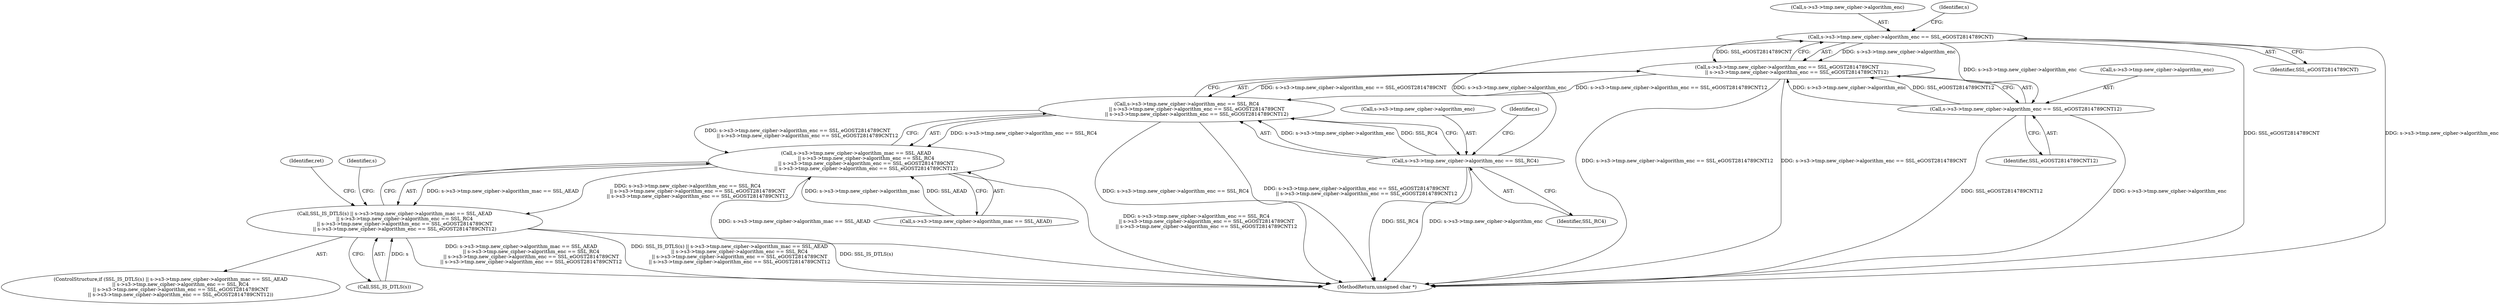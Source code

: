 digraph "0_openssl_4ad93618d26a3ea23d36ad5498ff4f59eff3a4d2_6@pointer" {
"1000653" [label="(Call,s->s3->tmp.new_cipher->algorithm_enc == SSL_eGOST2814789CNT)"];
"1000641" [label="(Call,s->s3->tmp.new_cipher->algorithm_enc == SSL_RC4)"];
"1000652" [label="(Call,s->s3->tmp.new_cipher->algorithm_enc == SSL_eGOST2814789CNT\n             || s->s3->tmp.new_cipher->algorithm_enc == SSL_eGOST2814789CNT12)"];
"1000640" [label="(Call,s->s3->tmp.new_cipher->algorithm_enc == SSL_RC4\n             || s->s3->tmp.new_cipher->algorithm_enc == SSL_eGOST2814789CNT\n             || s->s3->tmp.new_cipher->algorithm_enc == SSL_eGOST2814789CNT12)"];
"1000628" [label="(Call,s->s3->tmp.new_cipher->algorithm_mac == SSL_AEAD\n             || s->s3->tmp.new_cipher->algorithm_enc == SSL_RC4\n             || s->s3->tmp.new_cipher->algorithm_enc == SSL_eGOST2814789CNT\n             || s->s3->tmp.new_cipher->algorithm_enc == SSL_eGOST2814789CNT12)"];
"1000625" [label="(Call,SSL_IS_DTLS(s) || s->s3->tmp.new_cipher->algorithm_mac == SSL_AEAD\n             || s->s3->tmp.new_cipher->algorithm_enc == SSL_RC4\n             || s->s3->tmp.new_cipher->algorithm_enc == SSL_eGOST2814789CNT\n             || s->s3->tmp.new_cipher->algorithm_enc == SSL_eGOST2814789CNT12)"];
"1000664" [label="(Call,s->s3->tmp.new_cipher->algorithm_enc == SSL_eGOST2814789CNT12)"];
"1000629" [label="(Call,s->s3->tmp.new_cipher->algorithm_mac == SSL_AEAD)"];
"1000654" [label="(Call,s->s3->tmp.new_cipher->algorithm_enc)"];
"1000674" [label="(Identifier,SSL_eGOST2814789CNT12)"];
"1000625" [label="(Call,SSL_IS_DTLS(s) || s->s3->tmp.new_cipher->algorithm_mac == SSL_AEAD\n             || s->s3->tmp.new_cipher->algorithm_enc == SSL_RC4\n             || s->s3->tmp.new_cipher->algorithm_enc == SSL_eGOST2814789CNT\n             || s->s3->tmp.new_cipher->algorithm_enc == SSL_eGOST2814789CNT12)"];
"1000651" [label="(Identifier,SSL_RC4)"];
"1000642" [label="(Call,s->s3->tmp.new_cipher->algorithm_enc)"];
"1000669" [label="(Identifier,s)"];
"1000628" [label="(Call,s->s3->tmp.new_cipher->algorithm_mac == SSL_AEAD\n             || s->s3->tmp.new_cipher->algorithm_enc == SSL_RC4\n             || s->s3->tmp.new_cipher->algorithm_enc == SSL_eGOST2814789CNT\n             || s->s3->tmp.new_cipher->algorithm_enc == SSL_eGOST2814789CNT12)"];
"1000664" [label="(Call,s->s3->tmp.new_cipher->algorithm_enc == SSL_eGOST2814789CNT12)"];
"1000640" [label="(Call,s->s3->tmp.new_cipher->algorithm_enc == SSL_RC4\n             || s->s3->tmp.new_cipher->algorithm_enc == SSL_eGOST2814789CNT\n             || s->s3->tmp.new_cipher->algorithm_enc == SSL_eGOST2814789CNT12)"];
"1000652" [label="(Call,s->s3->tmp.new_cipher->algorithm_enc == SSL_eGOST2814789CNT\n             || s->s3->tmp.new_cipher->algorithm_enc == SSL_eGOST2814789CNT12)"];
"1000794" [label="(MethodReturn,unsigned char *)"];
"1000624" [label="(ControlStructure,if (SSL_IS_DTLS(s) || s->s3->tmp.new_cipher->algorithm_mac == SSL_AEAD\n             || s->s3->tmp.new_cipher->algorithm_enc == SSL_RC4\n             || s->s3->tmp.new_cipher->algorithm_enc == SSL_eGOST2814789CNT\n             || s->s3->tmp.new_cipher->algorithm_enc == SSL_eGOST2814789CNT12))"];
"1000658" [label="(Identifier,s)"];
"1000653" [label="(Call,s->s3->tmp.new_cipher->algorithm_enc == SSL_eGOST2814789CNT)"];
"1000677" [label="(Identifier,s)"];
"1000663" [label="(Identifier,SSL_eGOST2814789CNT)"];
"1000626" [label="(Call,SSL_IS_DTLS(s))"];
"1000684" [label="(Identifier,ret)"];
"1000665" [label="(Call,s->s3->tmp.new_cipher->algorithm_enc)"];
"1000641" [label="(Call,s->s3->tmp.new_cipher->algorithm_enc == SSL_RC4)"];
"1000653" -> "1000652"  [label="AST: "];
"1000653" -> "1000663"  [label="CFG: "];
"1000654" -> "1000653"  [label="AST: "];
"1000663" -> "1000653"  [label="AST: "];
"1000669" -> "1000653"  [label="CFG: "];
"1000652" -> "1000653"  [label="CFG: "];
"1000653" -> "1000794"  [label="DDG: SSL_eGOST2814789CNT"];
"1000653" -> "1000794"  [label="DDG: s->s3->tmp.new_cipher->algorithm_enc"];
"1000653" -> "1000652"  [label="DDG: s->s3->tmp.new_cipher->algorithm_enc"];
"1000653" -> "1000652"  [label="DDG: SSL_eGOST2814789CNT"];
"1000641" -> "1000653"  [label="DDG: s->s3->tmp.new_cipher->algorithm_enc"];
"1000653" -> "1000664"  [label="DDG: s->s3->tmp.new_cipher->algorithm_enc"];
"1000641" -> "1000640"  [label="AST: "];
"1000641" -> "1000651"  [label="CFG: "];
"1000642" -> "1000641"  [label="AST: "];
"1000651" -> "1000641"  [label="AST: "];
"1000658" -> "1000641"  [label="CFG: "];
"1000640" -> "1000641"  [label="CFG: "];
"1000641" -> "1000794"  [label="DDG: SSL_RC4"];
"1000641" -> "1000794"  [label="DDG: s->s3->tmp.new_cipher->algorithm_enc"];
"1000641" -> "1000640"  [label="DDG: s->s3->tmp.new_cipher->algorithm_enc"];
"1000641" -> "1000640"  [label="DDG: SSL_RC4"];
"1000652" -> "1000640"  [label="AST: "];
"1000652" -> "1000664"  [label="CFG: "];
"1000664" -> "1000652"  [label="AST: "];
"1000640" -> "1000652"  [label="CFG: "];
"1000652" -> "1000794"  [label="DDG: s->s3->tmp.new_cipher->algorithm_enc == SSL_eGOST2814789CNT12"];
"1000652" -> "1000794"  [label="DDG: s->s3->tmp.new_cipher->algorithm_enc == SSL_eGOST2814789CNT"];
"1000652" -> "1000640"  [label="DDG: s->s3->tmp.new_cipher->algorithm_enc == SSL_eGOST2814789CNT"];
"1000652" -> "1000640"  [label="DDG: s->s3->tmp.new_cipher->algorithm_enc == SSL_eGOST2814789CNT12"];
"1000664" -> "1000652"  [label="DDG: s->s3->tmp.new_cipher->algorithm_enc"];
"1000664" -> "1000652"  [label="DDG: SSL_eGOST2814789CNT12"];
"1000640" -> "1000628"  [label="AST: "];
"1000628" -> "1000640"  [label="CFG: "];
"1000640" -> "1000794"  [label="DDG: s->s3->tmp.new_cipher->algorithm_enc == SSL_RC4"];
"1000640" -> "1000794"  [label="DDG: s->s3->tmp.new_cipher->algorithm_enc == SSL_eGOST2814789CNT\n             || s->s3->tmp.new_cipher->algorithm_enc == SSL_eGOST2814789CNT12"];
"1000640" -> "1000628"  [label="DDG: s->s3->tmp.new_cipher->algorithm_enc == SSL_RC4"];
"1000640" -> "1000628"  [label="DDG: s->s3->tmp.new_cipher->algorithm_enc == SSL_eGOST2814789CNT\n             || s->s3->tmp.new_cipher->algorithm_enc == SSL_eGOST2814789CNT12"];
"1000628" -> "1000625"  [label="AST: "];
"1000628" -> "1000629"  [label="CFG: "];
"1000629" -> "1000628"  [label="AST: "];
"1000625" -> "1000628"  [label="CFG: "];
"1000628" -> "1000794"  [label="DDG: s->s3->tmp.new_cipher->algorithm_mac == SSL_AEAD"];
"1000628" -> "1000794"  [label="DDG: s->s3->tmp.new_cipher->algorithm_enc == SSL_RC4\n             || s->s3->tmp.new_cipher->algorithm_enc == SSL_eGOST2814789CNT\n             || s->s3->tmp.new_cipher->algorithm_enc == SSL_eGOST2814789CNT12"];
"1000628" -> "1000625"  [label="DDG: s->s3->tmp.new_cipher->algorithm_mac == SSL_AEAD"];
"1000628" -> "1000625"  [label="DDG: s->s3->tmp.new_cipher->algorithm_enc == SSL_RC4\n             || s->s3->tmp.new_cipher->algorithm_enc == SSL_eGOST2814789CNT\n             || s->s3->tmp.new_cipher->algorithm_enc == SSL_eGOST2814789CNT12"];
"1000629" -> "1000628"  [label="DDG: s->s3->tmp.new_cipher->algorithm_mac"];
"1000629" -> "1000628"  [label="DDG: SSL_AEAD"];
"1000625" -> "1000624"  [label="AST: "];
"1000625" -> "1000626"  [label="CFG: "];
"1000626" -> "1000625"  [label="AST: "];
"1000677" -> "1000625"  [label="CFG: "];
"1000684" -> "1000625"  [label="CFG: "];
"1000625" -> "1000794"  [label="DDG: SSL_IS_DTLS(s)"];
"1000625" -> "1000794"  [label="DDG: s->s3->tmp.new_cipher->algorithm_mac == SSL_AEAD\n             || s->s3->tmp.new_cipher->algorithm_enc == SSL_RC4\n             || s->s3->tmp.new_cipher->algorithm_enc == SSL_eGOST2814789CNT\n             || s->s3->tmp.new_cipher->algorithm_enc == SSL_eGOST2814789CNT12"];
"1000625" -> "1000794"  [label="DDG: SSL_IS_DTLS(s) || s->s3->tmp.new_cipher->algorithm_mac == SSL_AEAD\n             || s->s3->tmp.new_cipher->algorithm_enc == SSL_RC4\n             || s->s3->tmp.new_cipher->algorithm_enc == SSL_eGOST2814789CNT\n             || s->s3->tmp.new_cipher->algorithm_enc == SSL_eGOST2814789CNT12"];
"1000626" -> "1000625"  [label="DDG: s"];
"1000664" -> "1000674"  [label="CFG: "];
"1000665" -> "1000664"  [label="AST: "];
"1000674" -> "1000664"  [label="AST: "];
"1000664" -> "1000794"  [label="DDG: SSL_eGOST2814789CNT12"];
"1000664" -> "1000794"  [label="DDG: s->s3->tmp.new_cipher->algorithm_enc"];
}
